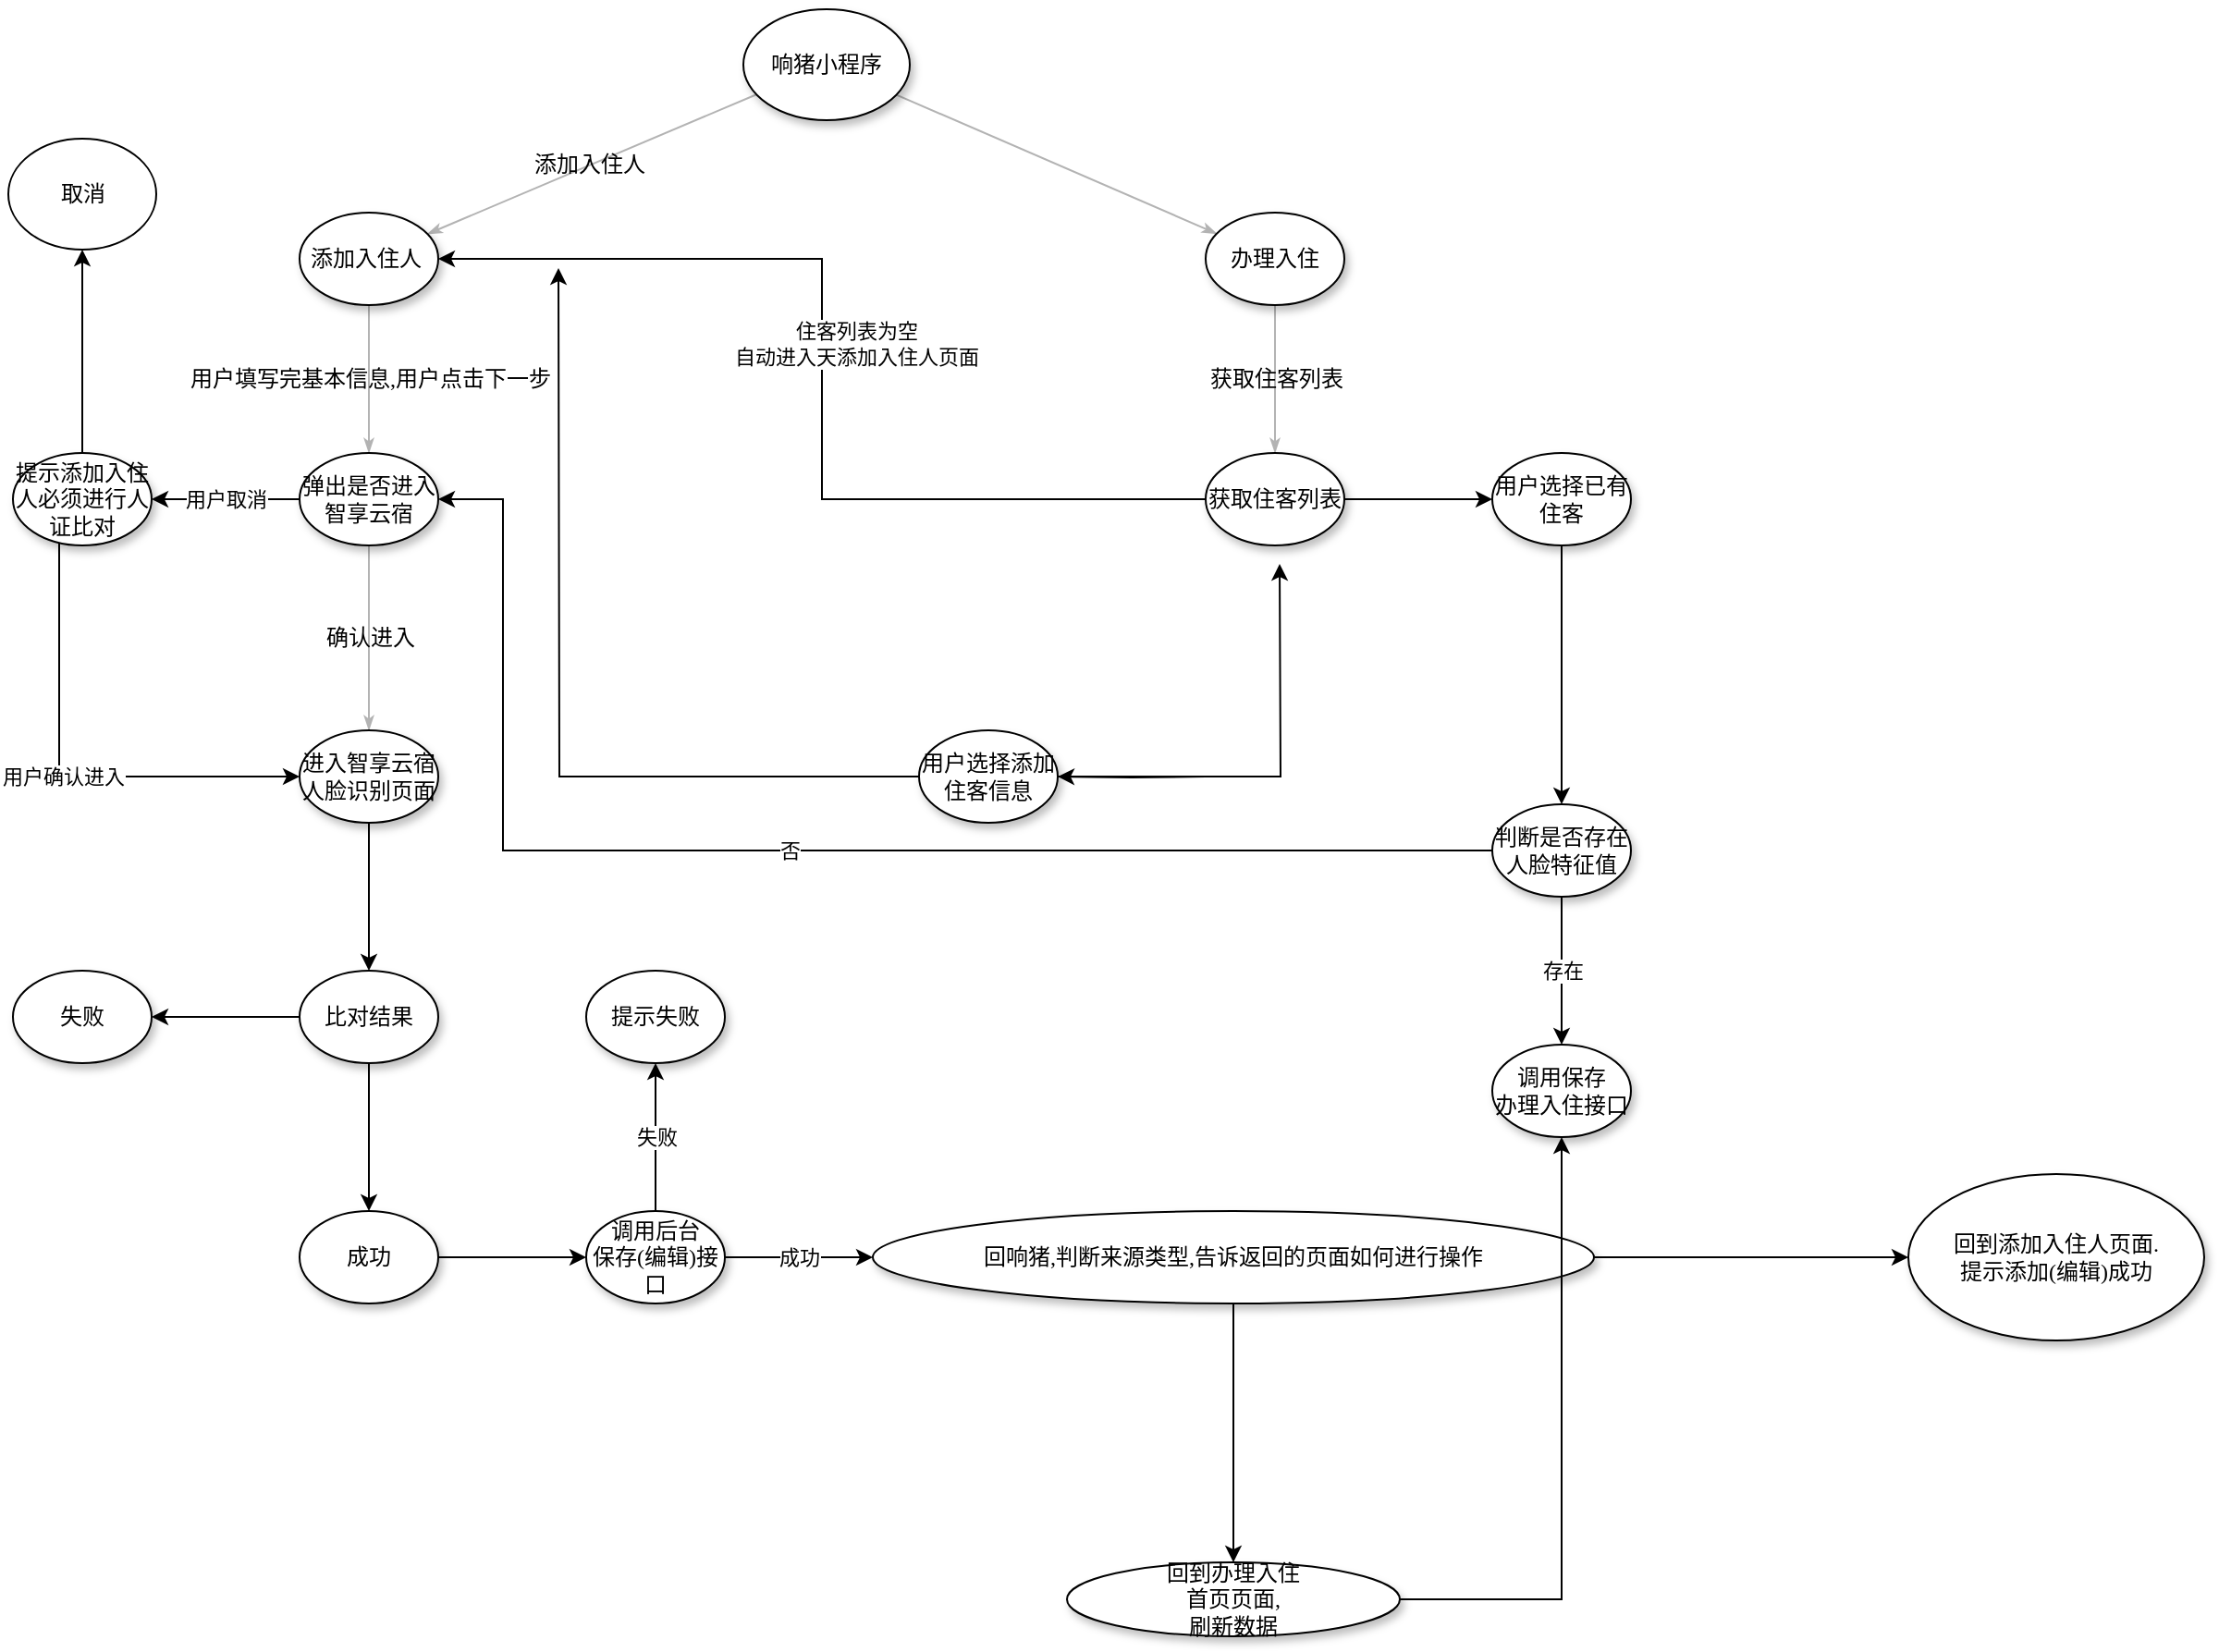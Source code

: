 <mxfile version="14.6.0" type="github">
  <diagram name="Page-1" id="42789a77-a242-8287-6e28-9cd8cfd52e62">
    <mxGraphModel dx="1422" dy="762" grid="1" gridSize="10" guides="1" tooltips="1" connect="1" arrows="1" fold="1" page="1" pageScale="1" pageWidth="1100" pageHeight="850" background="#ffffff" math="0" shadow="0">
      <root>
        <mxCell id="0" />
        <mxCell id="1" parent="0" />
        <mxCell id="1ea317790d2ca983-13" value="添加入住人&amp;nbsp;" style="edgeStyle=none;rounded=1;html=1;labelBackgroundColor=none;startArrow=none;startFill=0;startSize=5;endArrow=classicThin;endFill=1;endSize=5;jettySize=auto;orthogonalLoop=1;strokeColor=#B3B3B3;strokeWidth=1;fontFamily=Verdana;fontSize=12" parent="1" source="1ea317790d2ca983-1" target="1ea317790d2ca983-9" edge="1">
          <mxGeometry relative="1" as="geometry" />
        </mxCell>
        <mxCell id="1ea317790d2ca983-14" value="" style="edgeStyle=none;rounded=1;html=1;labelBackgroundColor=none;startArrow=none;startFill=0;startSize=5;endArrow=classicThin;endFill=1;endSize=5;jettySize=auto;orthogonalLoop=1;strokeColor=#B3B3B3;strokeWidth=1;fontFamily=Verdana;fontSize=12" parent="1" source="1ea317790d2ca983-1" target="1ea317790d2ca983-3" edge="1">
          <mxGeometry relative="1" as="geometry" />
        </mxCell>
        <mxCell id="1ea317790d2ca983-1" value="响猪小程序" style="ellipse;whiteSpace=wrap;html=1;rounded=0;shadow=1;comic=0;labelBackgroundColor=none;strokeWidth=1;fontFamily=Verdana;fontSize=12;align=center;" parent="1" vertex="1">
          <mxGeometry x="450" y="80" width="90" height="60" as="geometry" />
        </mxCell>
        <mxCell id="1ea317790d2ca983-15" value="获取住客列表" style="edgeStyle=none;rounded=1;html=1;labelBackgroundColor=none;startArrow=none;startFill=0;startSize=5;endArrow=classicThin;endFill=1;endSize=5;jettySize=auto;orthogonalLoop=1;strokeColor=#B3B3B3;strokeWidth=1;fontFamily=Verdana;fontSize=12" parent="1" source="1ea317790d2ca983-3" target="1ea317790d2ca983-4" edge="1">
          <mxGeometry relative="1" as="geometry" />
        </mxCell>
        <mxCell id="1ea317790d2ca983-3" value="&lt;span&gt;办理入住&lt;/span&gt;" style="ellipse;whiteSpace=wrap;html=1;rounded=0;shadow=1;comic=0;labelBackgroundColor=none;strokeWidth=1;fontFamily=Verdana;fontSize=12;align=center;" parent="1" vertex="1">
          <mxGeometry x="700" y="190" width="75" height="50" as="geometry" />
        </mxCell>
        <mxCell id="yDMDq4RHHHaFF2rKGilQ-22" value="住客列表为空&lt;br&gt;自动进入天添加入住人页面" style="edgeStyle=orthogonalEdgeStyle;rounded=0;orthogonalLoop=1;jettySize=auto;html=1;entryX=1;entryY=0.5;entryDx=0;entryDy=0;" edge="1" parent="1" source="1ea317790d2ca983-4" target="1ea317790d2ca983-9">
          <mxGeometry x="0.073" y="-17" relative="1" as="geometry">
            <mxPoint x="595" y="345" as="targetPoint" />
            <mxPoint x="1" y="1" as="offset" />
          </mxGeometry>
        </mxCell>
        <mxCell id="yDMDq4RHHHaFF2rKGilQ-28" value="" style="edgeStyle=orthogonalEdgeStyle;rounded=0;orthogonalLoop=1;jettySize=auto;html=1;" edge="1" parent="1" source="1ea317790d2ca983-4" target="yDMDq4RHHHaFF2rKGilQ-27">
          <mxGeometry relative="1" as="geometry" />
        </mxCell>
        <mxCell id="1ea317790d2ca983-4" value="&lt;span&gt;获取住客列表&lt;/span&gt;" style="ellipse;whiteSpace=wrap;html=1;rounded=0;shadow=1;comic=0;labelBackgroundColor=none;strokeWidth=1;fontFamily=Verdana;fontSize=12;align=center;" parent="1" vertex="1">
          <mxGeometry x="700" y="320" width="75" height="50" as="geometry" />
        </mxCell>
        <mxCell id="yDMDq4RHHHaFF2rKGilQ-24" value="" style="edgeStyle=orthogonalEdgeStyle;rounded=0;orthogonalLoop=1;jettySize=auto;html=1;" edge="1" parent="1" target="yDMDq4RHHHaFF2rKGilQ-23">
          <mxGeometry relative="1" as="geometry">
            <mxPoint x="700" y="495" as="sourcePoint" />
          </mxGeometry>
        </mxCell>
        <mxCell id="1ea317790d2ca983-19" value="用户填写完基本信息,用户点击下一步" style="edgeStyle=none;rounded=1;html=1;labelBackgroundColor=none;startArrow=none;startFill=0;startSize=5;endArrow=classicThin;endFill=1;endSize=5;jettySize=auto;orthogonalLoop=1;strokeColor=#B3B3B3;strokeWidth=1;fontFamily=Verdana;fontSize=12" parent="1" source="1ea317790d2ca983-9" target="1ea317790d2ca983-10" edge="1">
          <mxGeometry relative="1" as="geometry" />
        </mxCell>
        <mxCell id="1ea317790d2ca983-9" value="&lt;span&gt;添加入住人&amp;nbsp;&lt;/span&gt;" style="ellipse;whiteSpace=wrap;html=1;rounded=0;shadow=1;comic=0;labelBackgroundColor=none;strokeWidth=1;fontFamily=Verdana;fontSize=12;align=center;" parent="1" vertex="1">
          <mxGeometry x="210" y="190" width="75" height="50" as="geometry" />
        </mxCell>
        <mxCell id="1ea317790d2ca983-20" value="确认进入" style="edgeStyle=none;rounded=1;html=1;labelBackgroundColor=none;startArrow=none;startFill=0;startSize=5;endArrow=classicThin;endFill=1;endSize=5;jettySize=auto;orthogonalLoop=1;strokeColor=#B3B3B3;strokeWidth=1;fontFamily=Verdana;fontSize=12" parent="1" source="1ea317790d2ca983-10" target="1ea317790d2ca983-11" edge="1">
          <mxGeometry relative="1" as="geometry" />
        </mxCell>
        <mxCell id="yDMDq4RHHHaFF2rKGilQ-2" value="用户取消" style="edgeStyle=orthogonalEdgeStyle;rounded=0;orthogonalLoop=1;jettySize=auto;html=1;" edge="1" parent="1" source="1ea317790d2ca983-10" target="yDMDq4RHHHaFF2rKGilQ-1">
          <mxGeometry relative="1" as="geometry" />
        </mxCell>
        <mxCell id="1ea317790d2ca983-10" value="弹出是否进入智享云宿" style="ellipse;whiteSpace=wrap;html=1;rounded=0;shadow=1;comic=0;labelBackgroundColor=none;strokeWidth=1;fontFamily=Verdana;fontSize=12;align=center;" parent="1" vertex="1">
          <mxGeometry x="210" y="320" width="75" height="50" as="geometry" />
        </mxCell>
        <mxCell id="yDMDq4RHHHaFF2rKGilQ-6" value="" style="edgeStyle=orthogonalEdgeStyle;rounded=0;orthogonalLoop=1;jettySize=auto;html=1;" edge="1" parent="1" source="1ea317790d2ca983-11" target="yDMDq4RHHHaFF2rKGilQ-5">
          <mxGeometry relative="1" as="geometry" />
        </mxCell>
        <mxCell id="1ea317790d2ca983-11" value="进入智享云宿人脸识别页面" style="ellipse;whiteSpace=wrap;html=1;rounded=0;shadow=1;comic=0;labelBackgroundColor=none;strokeWidth=1;fontFamily=Verdana;fontSize=12;align=center;" parent="1" vertex="1">
          <mxGeometry x="210" y="470" width="75" height="50" as="geometry" />
        </mxCell>
        <mxCell id="yDMDq4RHHHaFF2rKGilQ-4" value="用户确认进入" style="edgeStyle=orthogonalEdgeStyle;rounded=0;orthogonalLoop=1;jettySize=auto;html=1;" edge="1" parent="1" source="yDMDq4RHHHaFF2rKGilQ-1" target="1ea317790d2ca983-11">
          <mxGeometry relative="1" as="geometry">
            <mxPoint x="92.5" y="450" as="targetPoint" />
            <Array as="points">
              <mxPoint x="80" y="495" />
            </Array>
          </mxGeometry>
        </mxCell>
        <mxCell id="yDMDq4RHHHaFF2rKGilQ-20" value="" style="edgeStyle=orthogonalEdgeStyle;rounded=0;orthogonalLoop=1;jettySize=auto;html=1;" edge="1" parent="1" source="yDMDq4RHHHaFF2rKGilQ-1" target="yDMDq4RHHHaFF2rKGilQ-18">
          <mxGeometry relative="1" as="geometry" />
        </mxCell>
        <mxCell id="yDMDq4RHHHaFF2rKGilQ-1" value="提示添加入住人必须进行人证比对" style="ellipse;whiteSpace=wrap;html=1;rounded=0;shadow=1;comic=0;labelBackgroundColor=none;strokeWidth=1;fontFamily=Verdana;fontSize=12;align=center;" vertex="1" parent="1">
          <mxGeometry x="55" y="320" width="75" height="50" as="geometry" />
        </mxCell>
        <mxCell id="yDMDq4RHHHaFF2rKGilQ-8" value="" style="edgeStyle=orthogonalEdgeStyle;rounded=0;orthogonalLoop=1;jettySize=auto;html=1;" edge="1" parent="1" source="yDMDq4RHHHaFF2rKGilQ-5" target="yDMDq4RHHHaFF2rKGilQ-7">
          <mxGeometry relative="1" as="geometry" />
        </mxCell>
        <mxCell id="yDMDq4RHHHaFF2rKGilQ-10" value="" style="edgeStyle=orthogonalEdgeStyle;rounded=0;orthogonalLoop=1;jettySize=auto;html=1;" edge="1" parent="1" source="yDMDq4RHHHaFF2rKGilQ-5" target="yDMDq4RHHHaFF2rKGilQ-9">
          <mxGeometry relative="1" as="geometry" />
        </mxCell>
        <mxCell id="yDMDq4RHHHaFF2rKGilQ-5" value="比对结果" style="ellipse;whiteSpace=wrap;html=1;rounded=0;shadow=1;comic=0;labelBackgroundColor=none;strokeWidth=1;fontFamily=Verdana;fontSize=12;align=center;" vertex="1" parent="1">
          <mxGeometry x="210" y="600" width="75" height="50" as="geometry" />
        </mxCell>
        <mxCell id="yDMDq4RHHHaFF2rKGilQ-7" value="失败" style="ellipse;whiteSpace=wrap;html=1;rounded=0;shadow=1;comic=0;labelBackgroundColor=none;strokeWidth=1;fontFamily=Verdana;fontSize=12;align=center;" vertex="1" parent="1">
          <mxGeometry x="55" y="600" width="75" height="50" as="geometry" />
        </mxCell>
        <mxCell id="yDMDq4RHHHaFF2rKGilQ-12" value="" style="edgeStyle=orthogonalEdgeStyle;rounded=0;orthogonalLoop=1;jettySize=auto;html=1;" edge="1" parent="1" source="yDMDq4RHHHaFF2rKGilQ-9" target="yDMDq4RHHHaFF2rKGilQ-11">
          <mxGeometry relative="1" as="geometry" />
        </mxCell>
        <mxCell id="yDMDq4RHHHaFF2rKGilQ-9" value="成功" style="ellipse;whiteSpace=wrap;html=1;rounded=0;shadow=1;comic=0;labelBackgroundColor=none;strokeWidth=1;fontFamily=Verdana;fontSize=12;align=center;" vertex="1" parent="1">
          <mxGeometry x="210" y="730" width="75" height="50" as="geometry" />
        </mxCell>
        <mxCell id="yDMDq4RHHHaFF2rKGilQ-14" value="成功" style="edgeStyle=orthogonalEdgeStyle;rounded=0;orthogonalLoop=1;jettySize=auto;html=1;" edge="1" parent="1" source="yDMDq4RHHHaFF2rKGilQ-11" target="yDMDq4RHHHaFF2rKGilQ-13">
          <mxGeometry relative="1" as="geometry" />
        </mxCell>
        <mxCell id="yDMDq4RHHHaFF2rKGilQ-16" value="失败" style="edgeStyle=orthogonalEdgeStyle;rounded=0;orthogonalLoop=1;jettySize=auto;html=1;" edge="1" parent="1" source="yDMDq4RHHHaFF2rKGilQ-11" target="yDMDq4RHHHaFF2rKGilQ-15">
          <mxGeometry relative="1" as="geometry" />
        </mxCell>
        <mxCell id="yDMDq4RHHHaFF2rKGilQ-11" value="调用后台&lt;br&gt;保存(编辑)接口" style="ellipse;whiteSpace=wrap;html=1;rounded=0;shadow=1;comic=0;labelBackgroundColor=none;strokeWidth=1;fontFamily=Verdana;fontSize=12;align=center;" vertex="1" parent="1">
          <mxGeometry x="365" y="730" width="75" height="50" as="geometry" />
        </mxCell>
        <mxCell id="yDMDq4RHHHaFF2rKGilQ-36" value="" style="edgeStyle=orthogonalEdgeStyle;rounded=0;orthogonalLoop=1;jettySize=auto;html=1;" edge="1" parent="1" source="yDMDq4RHHHaFF2rKGilQ-13" target="yDMDq4RHHHaFF2rKGilQ-35">
          <mxGeometry relative="1" as="geometry" />
        </mxCell>
        <mxCell id="yDMDq4RHHHaFF2rKGilQ-39" value="" style="edgeStyle=orthogonalEdgeStyle;rounded=0;orthogonalLoop=1;jettySize=auto;html=1;" edge="1" parent="1" source="yDMDq4RHHHaFF2rKGilQ-13" target="yDMDq4RHHHaFF2rKGilQ-38">
          <mxGeometry relative="1" as="geometry" />
        </mxCell>
        <mxCell id="yDMDq4RHHHaFF2rKGilQ-13" value="回响猪,判断来源类型,告诉返回的页面如何进行操作" style="ellipse;whiteSpace=wrap;html=1;rounded=0;shadow=1;comic=0;labelBackgroundColor=none;strokeWidth=1;fontFamily=Verdana;fontSize=12;align=center;" vertex="1" parent="1">
          <mxGeometry x="520" y="730" width="390" height="50" as="geometry" />
        </mxCell>
        <mxCell id="yDMDq4RHHHaFF2rKGilQ-15" value="提示失败" style="ellipse;whiteSpace=wrap;html=1;rounded=0;shadow=1;comic=0;labelBackgroundColor=none;strokeWidth=1;fontFamily=Verdana;fontSize=12;align=center;" vertex="1" parent="1">
          <mxGeometry x="365" y="600" width="75" height="50" as="geometry" />
        </mxCell>
        <mxCell id="yDMDq4RHHHaFF2rKGilQ-18" value="取消" style="ellipse;whiteSpace=wrap;html=1;" vertex="1" parent="1">
          <mxGeometry x="52.5" y="150" width="80" height="60" as="geometry" />
        </mxCell>
        <mxCell id="yDMDq4RHHHaFF2rKGilQ-25" style="edgeStyle=orthogonalEdgeStyle;rounded=0;orthogonalLoop=1;jettySize=auto;html=1;" edge="1" parent="1" source="yDMDq4RHHHaFF2rKGilQ-23">
          <mxGeometry relative="1" as="geometry">
            <mxPoint x="350" y="220" as="targetPoint" />
          </mxGeometry>
        </mxCell>
        <mxCell id="yDMDq4RHHHaFF2rKGilQ-26" style="edgeStyle=orthogonalEdgeStyle;rounded=0;orthogonalLoop=1;jettySize=auto;html=1;" edge="1" parent="1" source="yDMDq4RHHHaFF2rKGilQ-23">
          <mxGeometry relative="1" as="geometry">
            <mxPoint x="740" y="380" as="targetPoint" />
          </mxGeometry>
        </mxCell>
        <mxCell id="yDMDq4RHHHaFF2rKGilQ-23" value="用户选择添加住客信息" style="ellipse;whiteSpace=wrap;html=1;rounded=0;shadow=1;comic=0;labelBackgroundColor=none;strokeWidth=1;fontFamily=Verdana;fontSize=12;align=center;" vertex="1" parent="1">
          <mxGeometry x="545" y="470" width="75" height="50" as="geometry" />
        </mxCell>
        <mxCell id="yDMDq4RHHHaFF2rKGilQ-30" value="" style="edgeStyle=orthogonalEdgeStyle;rounded=0;orthogonalLoop=1;jettySize=auto;html=1;" edge="1" parent="1" source="yDMDq4RHHHaFF2rKGilQ-27" target="yDMDq4RHHHaFF2rKGilQ-29">
          <mxGeometry relative="1" as="geometry" />
        </mxCell>
        <mxCell id="yDMDq4RHHHaFF2rKGilQ-27" value="用户选择已有&lt;br&gt;住客" style="ellipse;whiteSpace=wrap;html=1;rounded=0;shadow=1;comic=0;labelBackgroundColor=none;strokeWidth=1;fontFamily=Verdana;fontSize=12;align=center;" vertex="1" parent="1">
          <mxGeometry x="855" y="320" width="75" height="50" as="geometry" />
        </mxCell>
        <mxCell id="yDMDq4RHHHaFF2rKGilQ-32" value="否" style="edgeStyle=orthogonalEdgeStyle;rounded=0;orthogonalLoop=1;jettySize=auto;html=1;entryX=1;entryY=0.5;entryDx=0;entryDy=0;" edge="1" parent="1" source="yDMDq4RHHHaFF2rKGilQ-29" target="1ea317790d2ca983-10">
          <mxGeometry relative="1" as="geometry">
            <mxPoint x="775" y="535" as="targetPoint" />
            <Array as="points">
              <mxPoint x="320" y="535" />
              <mxPoint x="320" y="345" />
            </Array>
          </mxGeometry>
        </mxCell>
        <mxCell id="yDMDq4RHHHaFF2rKGilQ-34" value="存在" style="edgeStyle=orthogonalEdgeStyle;rounded=0;orthogonalLoop=1;jettySize=auto;html=1;" edge="1" parent="1" source="yDMDq4RHHHaFF2rKGilQ-29" target="yDMDq4RHHHaFF2rKGilQ-33">
          <mxGeometry relative="1" as="geometry" />
        </mxCell>
        <mxCell id="yDMDq4RHHHaFF2rKGilQ-29" value="判断是否存在&lt;br&gt;人脸特征值" style="ellipse;whiteSpace=wrap;html=1;rounded=0;shadow=1;comic=0;labelBackgroundColor=none;strokeWidth=1;fontFamily=Verdana;fontSize=12;align=center;" vertex="1" parent="1">
          <mxGeometry x="855" y="510" width="75" height="50" as="geometry" />
        </mxCell>
        <mxCell id="yDMDq4RHHHaFF2rKGilQ-33" value="调用保存&lt;br&gt;办理入住接口" style="ellipse;whiteSpace=wrap;html=1;rounded=0;shadow=1;comic=0;labelBackgroundColor=none;strokeWidth=1;fontFamily=Verdana;fontSize=12;align=center;" vertex="1" parent="1">
          <mxGeometry x="855" y="640" width="75" height="50" as="geometry" />
        </mxCell>
        <mxCell id="yDMDq4RHHHaFF2rKGilQ-37" style="edgeStyle=orthogonalEdgeStyle;rounded=0;orthogonalLoop=1;jettySize=auto;html=1;" edge="1" parent="1" source="yDMDq4RHHHaFF2rKGilQ-35" target="yDMDq4RHHHaFF2rKGilQ-33">
          <mxGeometry relative="1" as="geometry" />
        </mxCell>
        <mxCell id="yDMDq4RHHHaFF2rKGilQ-35" value="回到办理入住&lt;br&gt;首页页面,&lt;br&gt;刷新数据" style="ellipse;whiteSpace=wrap;html=1;rounded=0;shadow=1;comic=0;labelBackgroundColor=none;strokeWidth=1;fontFamily=Verdana;fontSize=12;align=center;" vertex="1" parent="1">
          <mxGeometry x="625" y="920" width="180" height="40" as="geometry" />
        </mxCell>
        <mxCell id="yDMDq4RHHHaFF2rKGilQ-38" value="回到添加入住人页面.&lt;br&gt;提示添加(编辑)成功" style="ellipse;whiteSpace=wrap;html=1;rounded=0;shadow=1;comic=0;labelBackgroundColor=none;strokeWidth=1;fontFamily=Verdana;fontSize=12;align=center;" vertex="1" parent="1">
          <mxGeometry x="1080" y="710" width="160" height="90" as="geometry" />
        </mxCell>
      </root>
    </mxGraphModel>
  </diagram>
</mxfile>
